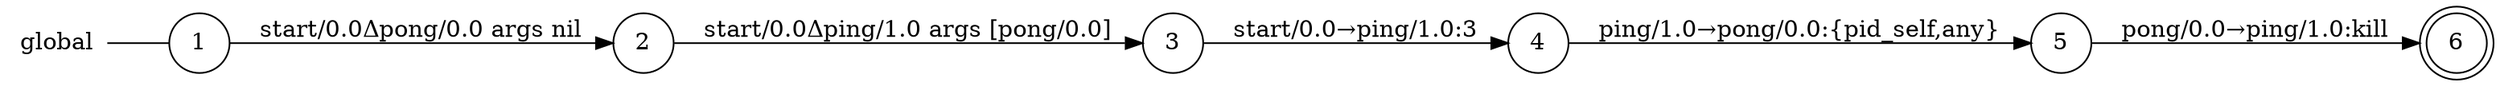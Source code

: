 digraph global {
	rankdir="LR";
	n_0 [label="global", shape="plaintext"];
	n_1 [id="1", shape=circle, label="1"];
	n_0 -> n_1 [arrowhead=none];
	n_2 [id="4", shape=circle, label="4"];
	n_3 [id="6", shape=doublecircle, label="6"];
	n_4 [id="3", shape=circle, label="3"];
	n_5 [id="2", shape=circle, label="2"];
	n_6 [id="5", shape=circle, label="5"];

	n_4 -> n_2 [id="[$e|2]", label="start/0.0→ping/1.0:3"];
	n_1 -> n_5 [id="[$e|0]", label="start/0.0Δpong/0.0 args nil"];
	n_6 -> n_3 [id="[$e|4]", label="pong/0.0→ping/1.0:kill"];
	n_5 -> n_4 [id="[$e|1]", label="start/0.0Δping/1.0 args [pong/0.0]"];
	n_2 -> n_6 [id="[$e|3]", label="ping/1.0→pong/0.0:{pid_self,any}"];
}
